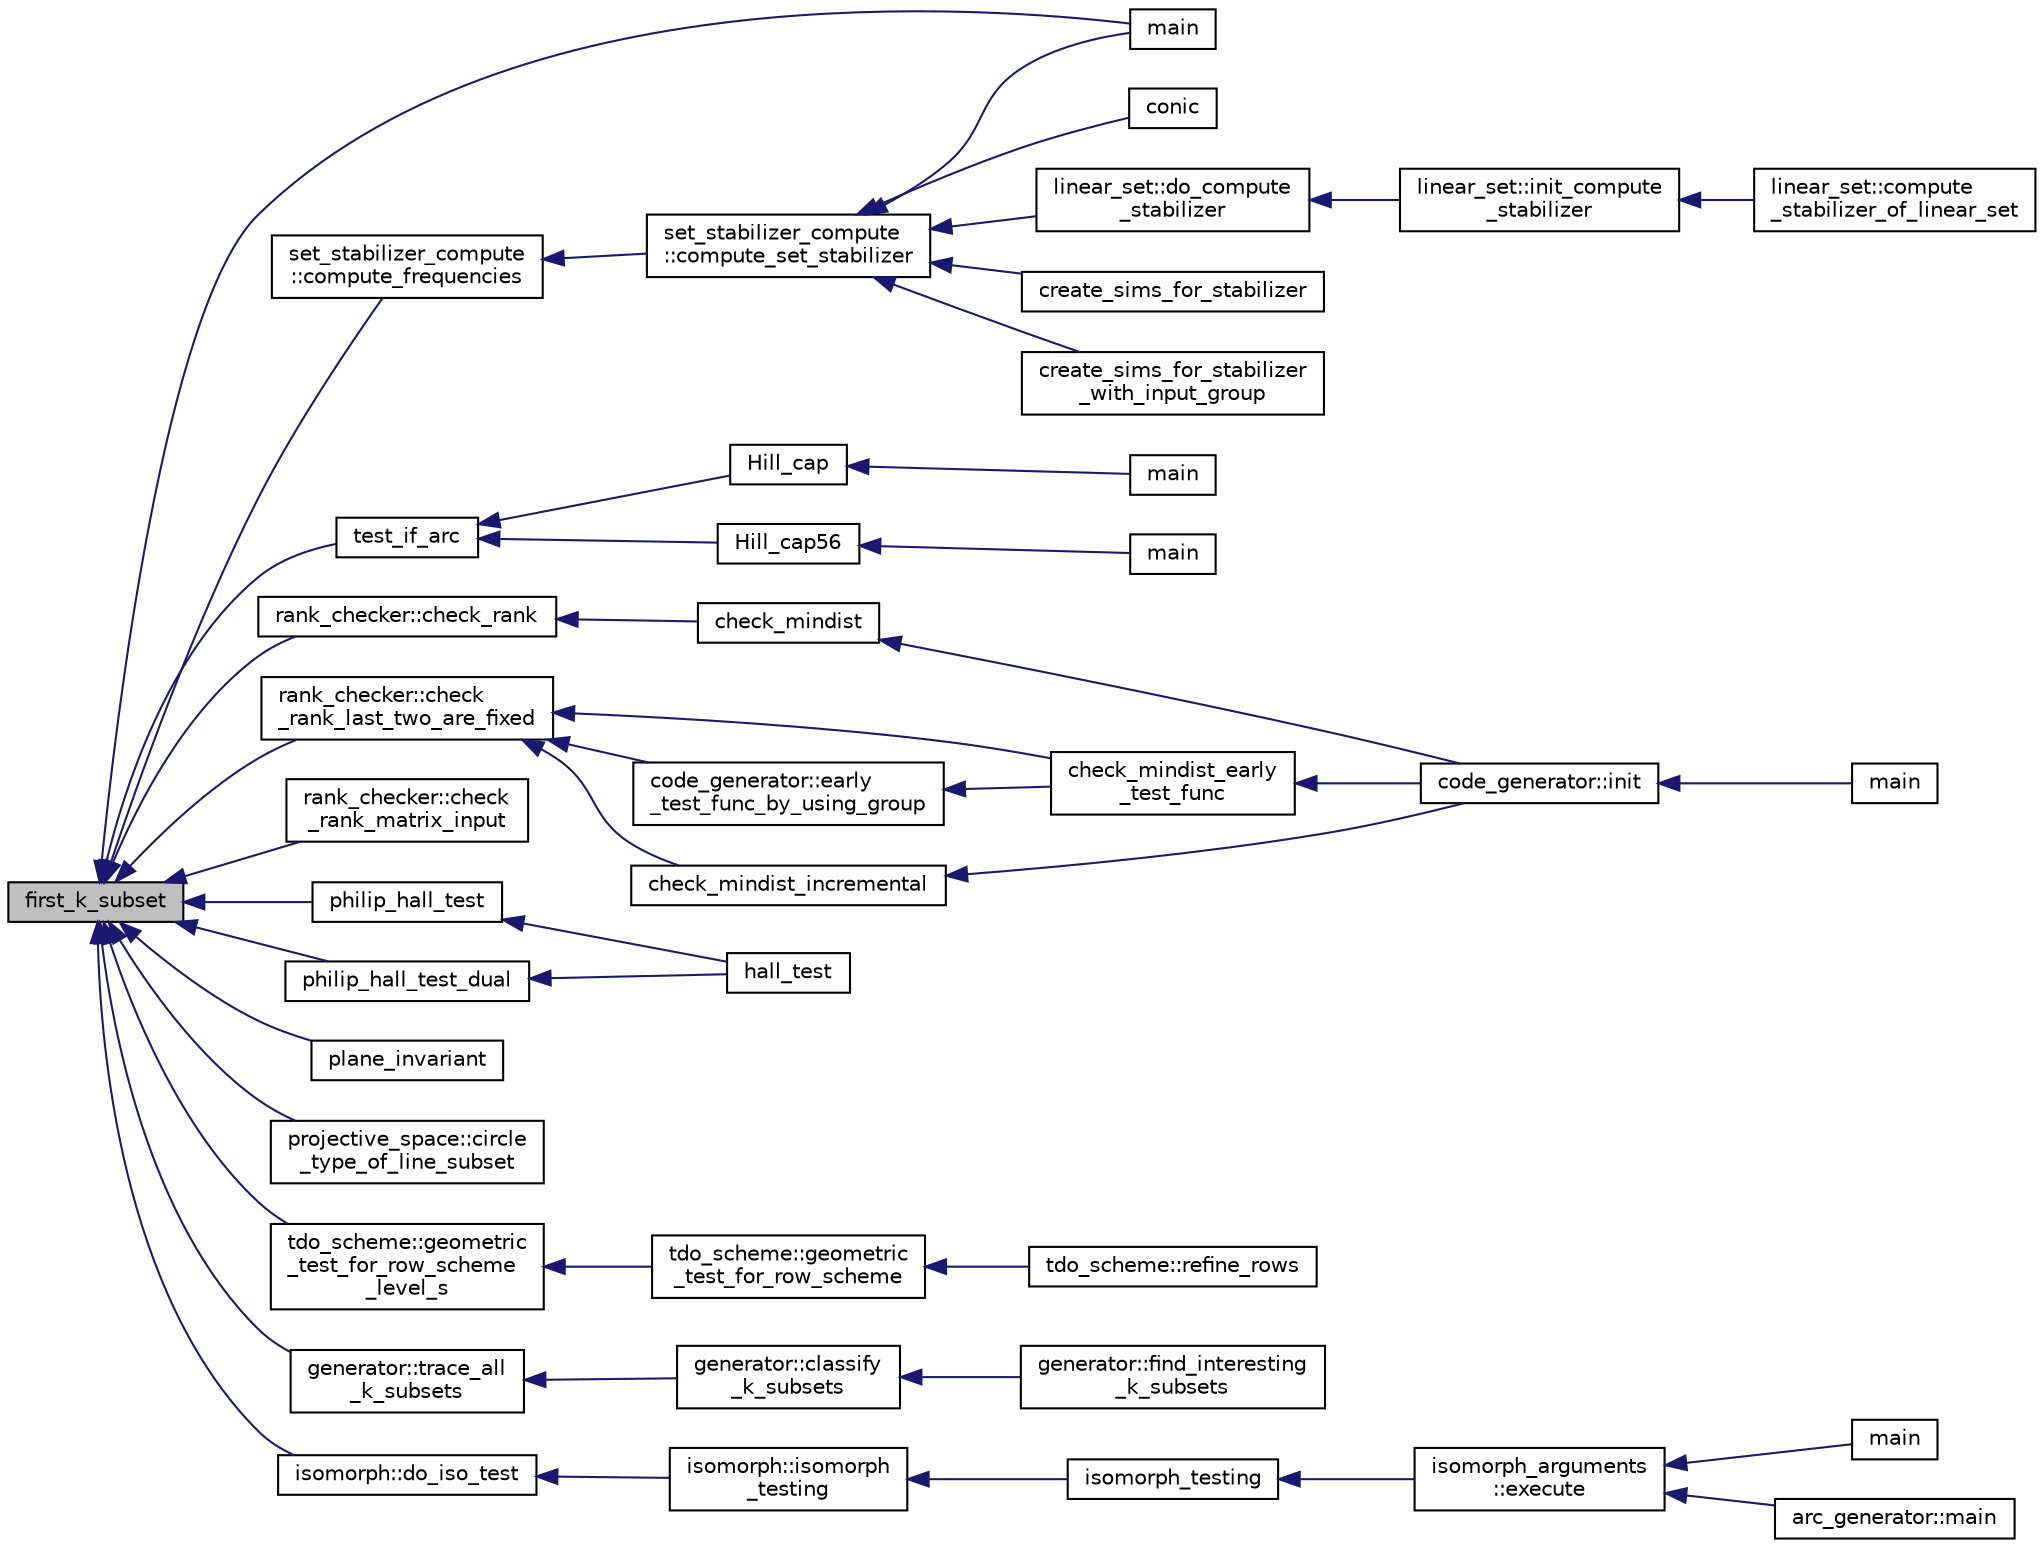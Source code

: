 digraph "first_k_subset"
{
  edge [fontname="Helvetica",fontsize="10",labelfontname="Helvetica",labelfontsize="10"];
  node [fontname="Helvetica",fontsize="10",shape=record];
  rankdir="LR";
  Node40 [label="first_k_subset",height=0.2,width=0.4,color="black", fillcolor="grey75", style="filled", fontcolor="black"];
  Node40 -> Node41 [dir="back",color="midnightblue",fontsize="10",style="solid",fontname="Helvetica"];
  Node41 [label="main",height=0.2,width=0.4,color="black", fillcolor="white", style="filled",URL="$db/d67/test__hyperoval_8_c.html#a3c04138a5bfe5d72780bb7e82a18e627"];
  Node40 -> Node42 [dir="back",color="midnightblue",fontsize="10",style="solid",fontname="Helvetica"];
  Node42 [label="test_if_arc",height=0.2,width=0.4,color="black", fillcolor="white", style="filled",URL="$df/d74/tl__geometry_8h.html#a3601e3ab7b739f8a11e6ec0aaf194593"];
  Node42 -> Node43 [dir="back",color="midnightblue",fontsize="10",style="solid",fontname="Helvetica"];
  Node43 [label="Hill_cap",height=0.2,width=0.4,color="black", fillcolor="white", style="filled",URL="$da/d28/hill_8_c.html#a7c2543fe497e681d4b492b16ea7f933e"];
  Node43 -> Node44 [dir="back",color="midnightblue",fontsize="10",style="solid",fontname="Helvetica"];
  Node44 [label="main",height=0.2,width=0.4,color="black", fillcolor="white", style="filled",URL="$da/d28/hill_8_c.html#a217dbf8b442f20279ea00b898af96f52"];
  Node42 -> Node45 [dir="back",color="midnightblue",fontsize="10",style="solid",fontname="Helvetica"];
  Node45 [label="Hill_cap56",height=0.2,width=0.4,color="black", fillcolor="white", style="filled",URL="$df/d74/tl__geometry_8h.html#ad7fc0ff2bf8455ab25e170c6930047a6"];
  Node45 -> Node46 [dir="back",color="midnightblue",fontsize="10",style="solid",fontname="Helvetica"];
  Node46 [label="main",height=0.2,width=0.4,color="black", fillcolor="white", style="filled",URL="$d4/d6e/make__something_8_c.html#a217dbf8b442f20279ea00b898af96f52"];
  Node40 -> Node47 [dir="back",color="midnightblue",fontsize="10",style="solid",fontname="Helvetica"];
  Node47 [label="rank_checker::check_rank",height=0.2,width=0.4,color="black", fillcolor="white", style="filled",URL="$d8/d21/classrank__checker.html#a5f0fd559a91a39c81268699c8ecadada"];
  Node47 -> Node48 [dir="back",color="midnightblue",fontsize="10",style="solid",fontname="Helvetica"];
  Node48 [label="check_mindist",height=0.2,width=0.4,color="black", fillcolor="white", style="filled",URL="$d2/d11/codes_8h.html#a4cbbea8903f9191af2e73db473ac1df0"];
  Node48 -> Node49 [dir="back",color="midnightblue",fontsize="10",style="solid",fontname="Helvetica"];
  Node49 [label="code_generator::init",height=0.2,width=0.4,color="black", fillcolor="white", style="filled",URL="$db/d37/classcode__generator.html#acfaa1e8badf6f30255203f499b130af8"];
  Node49 -> Node50 [dir="back",color="midnightblue",fontsize="10",style="solid",fontname="Helvetica"];
  Node50 [label="main",height=0.2,width=0.4,color="black", fillcolor="white", style="filled",URL="$d4/d4f/codes_8_c.html#a217dbf8b442f20279ea00b898af96f52"];
  Node40 -> Node51 [dir="back",color="midnightblue",fontsize="10",style="solid",fontname="Helvetica"];
  Node51 [label="rank_checker::check\l_rank_matrix_input",height=0.2,width=0.4,color="black", fillcolor="white", style="filled",URL="$d8/d21/classrank__checker.html#a09f9f9d8674b33f9e0c00a129347a2be"];
  Node40 -> Node52 [dir="back",color="midnightblue",fontsize="10",style="solid",fontname="Helvetica"];
  Node52 [label="rank_checker::check\l_rank_last_two_are_fixed",height=0.2,width=0.4,color="black", fillcolor="white", style="filled",URL="$d8/d21/classrank__checker.html#a1a55c9b22e1891e820e475e9e97daf12"];
  Node52 -> Node53 [dir="back",color="midnightblue",fontsize="10",style="solid",fontname="Helvetica"];
  Node53 [label="code_generator::early\l_test_func_by_using_group",height=0.2,width=0.4,color="black", fillcolor="white", style="filled",URL="$db/d37/classcode__generator.html#a96a6170f5b9a905203ae4d8717750854"];
  Node53 -> Node54 [dir="back",color="midnightblue",fontsize="10",style="solid",fontname="Helvetica"];
  Node54 [label="check_mindist_early\l_test_func",height=0.2,width=0.4,color="black", fillcolor="white", style="filled",URL="$d2/d11/codes_8h.html#a17bf777333c5e6dcb107d8de7ceffe5d"];
  Node54 -> Node49 [dir="back",color="midnightblue",fontsize="10",style="solid",fontname="Helvetica"];
  Node52 -> Node54 [dir="back",color="midnightblue",fontsize="10",style="solid",fontname="Helvetica"];
  Node52 -> Node55 [dir="back",color="midnightblue",fontsize="10",style="solid",fontname="Helvetica"];
  Node55 [label="check_mindist_incremental",height=0.2,width=0.4,color="black", fillcolor="white", style="filled",URL="$d2/d11/codes_8h.html#aecafcba0106d72bc644cf87a6ed937e5"];
  Node55 -> Node49 [dir="back",color="midnightblue",fontsize="10",style="solid",fontname="Helvetica"];
  Node40 -> Node56 [dir="back",color="midnightblue",fontsize="10",style="solid",fontname="Helvetica"];
  Node56 [label="philip_hall_test",height=0.2,width=0.4,color="black", fillcolor="white", style="filled",URL="$d2/d23/combinatorics_8h.html#a19ef9173e76ddd95996c9cd05f9b3dd5"];
  Node56 -> Node57 [dir="back",color="midnightblue",fontsize="10",style="solid",fontname="Helvetica"];
  Node57 [label="hall_test",height=0.2,width=0.4,color="black", fillcolor="white", style="filled",URL="$d2/d23/combinatorics_8h.html#a63902d1a255a4aed1b78b317e3d5bee0"];
  Node40 -> Node58 [dir="back",color="midnightblue",fontsize="10",style="solid",fontname="Helvetica"];
  Node58 [label="philip_hall_test_dual",height=0.2,width=0.4,color="black", fillcolor="white", style="filled",URL="$d2/d23/combinatorics_8h.html#ad703ea244adc82fa2ed2f6723784e923"];
  Node58 -> Node57 [dir="back",color="midnightblue",fontsize="10",style="solid",fontname="Helvetica"];
  Node40 -> Node59 [dir="back",color="midnightblue",fontsize="10",style="solid",fontname="Helvetica"];
  Node59 [label="plane_invariant",height=0.2,width=0.4,color="black", fillcolor="white", style="filled",URL="$d4/d67/geometry_8h.html#a8cf23c42f17766e6ae13094522b91f19"];
  Node40 -> Node60 [dir="back",color="midnightblue",fontsize="10",style="solid",fontname="Helvetica"];
  Node60 [label="projective_space::circle\l_type_of_line_subset",height=0.2,width=0.4,color="black", fillcolor="white", style="filled",URL="$d2/d17/classprojective__space.html#ab736c4232b0839af699950c8933be60e"];
  Node40 -> Node61 [dir="back",color="midnightblue",fontsize="10",style="solid",fontname="Helvetica"];
  Node61 [label="tdo_scheme::geometric\l_test_for_row_scheme\l_level_s",height=0.2,width=0.4,color="black", fillcolor="white", style="filled",URL="$d7/dbc/classtdo__scheme.html#a95704cce3da89d5acaf04e4fef05866d"];
  Node61 -> Node62 [dir="back",color="midnightblue",fontsize="10",style="solid",fontname="Helvetica"];
  Node62 [label="tdo_scheme::geometric\l_test_for_row_scheme",height=0.2,width=0.4,color="black", fillcolor="white", style="filled",URL="$d7/dbc/classtdo__scheme.html#a6c0c3c1569ea148e710836db02648b1c"];
  Node62 -> Node63 [dir="back",color="midnightblue",fontsize="10",style="solid",fontname="Helvetica"];
  Node63 [label="tdo_scheme::refine_rows",height=0.2,width=0.4,color="black", fillcolor="white", style="filled",URL="$d7/dbc/classtdo__scheme.html#a46e53efbb78910f9f40c6c747ef2e12a"];
  Node40 -> Node64 [dir="back",color="midnightblue",fontsize="10",style="solid",fontname="Helvetica"];
  Node64 [label="set_stabilizer_compute\l::compute_frequencies",height=0.2,width=0.4,color="black", fillcolor="white", style="filled",URL="$d8/dc6/classset__stabilizer__compute.html#a459b73693d4f42700e03475f378c7e55"];
  Node64 -> Node65 [dir="back",color="midnightblue",fontsize="10",style="solid",fontname="Helvetica"];
  Node65 [label="set_stabilizer_compute\l::compute_set_stabilizer",height=0.2,width=0.4,color="black", fillcolor="white", style="filled",URL="$d8/dc6/classset__stabilizer__compute.html#ad4f92074322e98c7cd0ed5d4f8486b76"];
  Node65 -> Node41 [dir="back",color="midnightblue",fontsize="10",style="solid",fontname="Helvetica"];
  Node65 -> Node66 [dir="back",color="midnightblue",fontsize="10",style="solid",fontname="Helvetica"];
  Node66 [label="conic",height=0.2,width=0.4,color="black", fillcolor="white", style="filled",URL="$d4/de8/conic_8_c.html#a96def9474b981a9d5831a9b48d85d652"];
  Node65 -> Node67 [dir="back",color="midnightblue",fontsize="10",style="solid",fontname="Helvetica"];
  Node67 [label="linear_set::do_compute\l_stabilizer",height=0.2,width=0.4,color="black", fillcolor="white", style="filled",URL="$dd/d86/classlinear__set.html#ae8f58ded28fb5370f4459cca42b7463b"];
  Node67 -> Node68 [dir="back",color="midnightblue",fontsize="10",style="solid",fontname="Helvetica"];
  Node68 [label="linear_set::init_compute\l_stabilizer",height=0.2,width=0.4,color="black", fillcolor="white", style="filled",URL="$dd/d86/classlinear__set.html#a0cc3eaec1896fdc977b62e94623b055b"];
  Node68 -> Node69 [dir="back",color="midnightblue",fontsize="10",style="solid",fontname="Helvetica"];
  Node69 [label="linear_set::compute\l_stabilizer_of_linear_set",height=0.2,width=0.4,color="black", fillcolor="white", style="filled",URL="$dd/d86/classlinear__set.html#a098a133edfbaae0fd347a69c50bdbee2"];
  Node65 -> Node70 [dir="back",color="midnightblue",fontsize="10",style="solid",fontname="Helvetica"];
  Node70 [label="create_sims_for_stabilizer",height=0.2,width=0.4,color="black", fillcolor="white", style="filled",URL="$d0/d76/tl__algebra__and__number__theory_8h.html#af2c67d225072549409be710ac3cd30f8"];
  Node65 -> Node71 [dir="back",color="midnightblue",fontsize="10",style="solid",fontname="Helvetica"];
  Node71 [label="create_sims_for_stabilizer\l_with_input_group",height=0.2,width=0.4,color="black", fillcolor="white", style="filled",URL="$d0/d76/tl__algebra__and__number__theory_8h.html#af5482567a8d6ba5c2fe593bf6f7f9a0f"];
  Node40 -> Node72 [dir="back",color="midnightblue",fontsize="10",style="solid",fontname="Helvetica"];
  Node72 [label="generator::trace_all\l_k_subsets",height=0.2,width=0.4,color="black", fillcolor="white", style="filled",URL="$d7/d73/classgenerator.html#a1fd0b36d851eb2d4e9042b8a25b951c0"];
  Node72 -> Node73 [dir="back",color="midnightblue",fontsize="10",style="solid",fontname="Helvetica"];
  Node73 [label="generator::classify\l_k_subsets",height=0.2,width=0.4,color="black", fillcolor="white", style="filled",URL="$d7/d73/classgenerator.html#ace87c54ea0877c8b4381c124fa0daf80"];
  Node73 -> Node74 [dir="back",color="midnightblue",fontsize="10",style="solid",fontname="Helvetica"];
  Node74 [label="generator::find_interesting\l_k_subsets",height=0.2,width=0.4,color="black", fillcolor="white", style="filled",URL="$d7/d73/classgenerator.html#ad63e1393b6649d0832523c5398a92652"];
  Node40 -> Node75 [dir="back",color="midnightblue",fontsize="10",style="solid",fontname="Helvetica"];
  Node75 [label="isomorph::do_iso_test",height=0.2,width=0.4,color="black", fillcolor="white", style="filled",URL="$d3/d5f/classisomorph.html#a51fc3bf5cc3a99282a489b2df37ee24e"];
  Node75 -> Node76 [dir="back",color="midnightblue",fontsize="10",style="solid",fontname="Helvetica"];
  Node76 [label="isomorph::isomorph\l_testing",height=0.2,width=0.4,color="black", fillcolor="white", style="filled",URL="$d3/d5f/classisomorph.html#ad7945ec94ba0ba16953482edfaa4da6e"];
  Node76 -> Node77 [dir="back",color="midnightblue",fontsize="10",style="solid",fontname="Helvetica"];
  Node77 [label="isomorph_testing",height=0.2,width=0.4,color="black", fillcolor="white", style="filled",URL="$d4/d7e/isomorph__global_8_c.html#a5a73cbe9f89c4727f086482ee2d238f9"];
  Node77 -> Node78 [dir="back",color="midnightblue",fontsize="10",style="solid",fontname="Helvetica"];
  Node78 [label="isomorph_arguments\l::execute",height=0.2,width=0.4,color="black", fillcolor="white", style="filled",URL="$d5/de4/classisomorph__arguments.html#aa85e472d14906abdd5672dc66027583e"];
  Node78 -> Node79 [dir="back",color="midnightblue",fontsize="10",style="solid",fontname="Helvetica"];
  Node79 [label="main",height=0.2,width=0.4,color="black", fillcolor="white", style="filled",URL="$d1/d5e/blt__main_8_c.html#a217dbf8b442f20279ea00b898af96f52"];
  Node78 -> Node80 [dir="back",color="midnightblue",fontsize="10",style="solid",fontname="Helvetica"];
  Node80 [label="arc_generator::main",height=0.2,width=0.4,color="black", fillcolor="white", style="filled",URL="$d4/d21/classarc__generator.html#ad80140b51b165dad1fe6ab232be7829a"];
}
